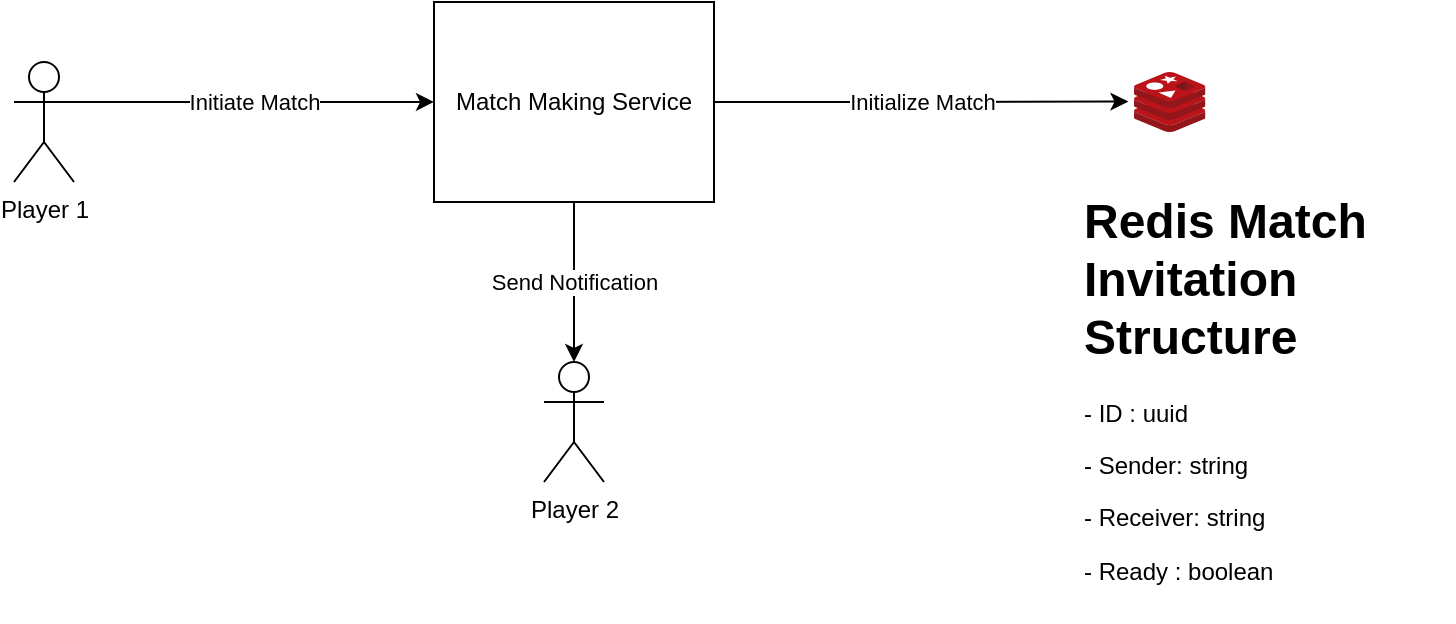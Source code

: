 <mxfile version="20.3.0" type="device"><diagram id="PYprt6D1cOGorOF-r530" name="Page-1"><mxGraphModel dx="1038" dy="641" grid="1" gridSize="10" guides="1" tooltips="1" connect="1" arrows="1" fold="1" page="1" pageScale="1" pageWidth="850" pageHeight="1100" math="0" shadow="0"><root><mxCell id="0"/><mxCell id="1" parent="0"/><mxCell id="JpvySVk989gHADobvlsF-5" value="Initialize Match" style="edgeStyle=orthogonalEdgeStyle;rounded=0;orthogonalLoop=1;jettySize=auto;html=1;exitX=1;exitY=0.5;exitDx=0;exitDy=0;entryX=-0.078;entryY=0.493;entryDx=0;entryDy=0;entryPerimeter=0;" edge="1" parent="1" source="JpvySVk989gHADobvlsF-1" target="JpvySVk989gHADobvlsF-4"><mxGeometry relative="1" as="geometry"/></mxCell><mxCell id="JpvySVk989gHADobvlsF-7" value="Send Notification" style="edgeStyle=orthogonalEdgeStyle;rounded=0;orthogonalLoop=1;jettySize=auto;html=1;exitX=0.5;exitY=1;exitDx=0;exitDy=0;entryX=0.5;entryY=0;entryDx=0;entryDy=0;entryPerimeter=0;" edge="1" parent="1" source="JpvySVk989gHADobvlsF-1" target="JpvySVk989gHADobvlsF-6"><mxGeometry relative="1" as="geometry"/></mxCell><mxCell id="JpvySVk989gHADobvlsF-1" value="Match Making Service" style="rounded=0;whiteSpace=wrap;html=1;" vertex="1" parent="1"><mxGeometry x="280" y="130" width="140" height="100" as="geometry"/></mxCell><mxCell id="JpvySVk989gHADobvlsF-3" value="Initiate Match" style="edgeStyle=orthogonalEdgeStyle;rounded=0;orthogonalLoop=1;jettySize=auto;html=1;exitX=1;exitY=0.333;exitDx=0;exitDy=0;exitPerimeter=0;" edge="1" parent="1" source="JpvySVk989gHADobvlsF-2" target="JpvySVk989gHADobvlsF-1"><mxGeometry relative="1" as="geometry"/></mxCell><mxCell id="JpvySVk989gHADobvlsF-2" value="Player 1" style="shape=umlActor;verticalLabelPosition=bottom;verticalAlign=top;html=1;outlineConnect=0;" vertex="1" parent="1"><mxGeometry x="70" y="160" width="30" height="60" as="geometry"/></mxCell><mxCell id="JpvySVk989gHADobvlsF-4" value="" style="sketch=0;aspect=fixed;html=1;points=[];align=center;image;fontSize=12;image=img/lib/mscae/Cache_Redis_Product.svg;" vertex="1" parent="1"><mxGeometry x="630" y="165" width="35.71" height="30" as="geometry"/></mxCell><mxCell id="JpvySVk989gHADobvlsF-6" value="Player 2" style="shape=umlActor;verticalLabelPosition=bottom;verticalAlign=top;html=1;outlineConnect=0;" vertex="1" parent="1"><mxGeometry x="335" y="310" width="30" height="60" as="geometry"/></mxCell><mxCell id="JpvySVk989gHADobvlsF-8" value="&lt;h1&gt;Redis Match Invitation Structure&lt;/h1&gt;&lt;p&gt;- ID : uuid&lt;/p&gt;&lt;p&gt;- Sender: string&lt;/p&gt;&lt;p&gt;- Receiver: string&lt;/p&gt;&lt;p&gt;- Ready : boolean&lt;/p&gt;" style="text;html=1;strokeColor=none;fillColor=none;spacing=5;spacingTop=-20;whiteSpace=wrap;overflow=hidden;rounded=0;" vertex="1" parent="1"><mxGeometry x="600" y="220" width="190" height="220" as="geometry"/></mxCell></root></mxGraphModel></diagram></mxfile>